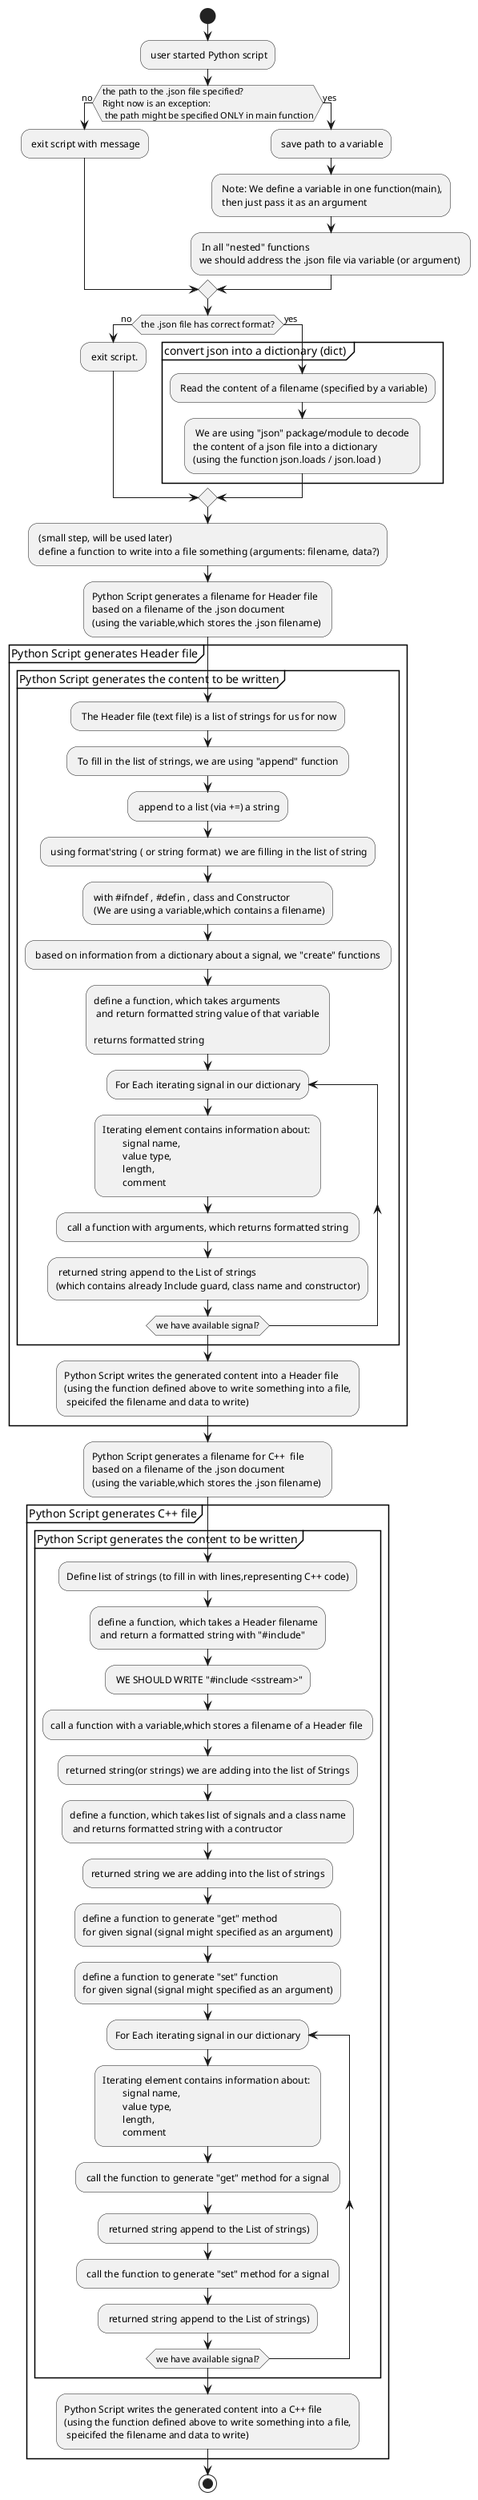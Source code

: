 @startuml "CAN_Messages_a_way_to_solve"

start

: user started Python script;

if (the path to the .json file specified?\nRight now is an exception:\n the path might be specified ONLY in main function) then(no)
    : exit script with message;
else (yes)
    : save path to a variable;
    : Note: We define a variable in one function(main),\n then just pass it as an argument;
    : In all "nested" functions \nwe should address the .json file via variable (or argument) ;
endif

if (the .json file has correct format?) then(no)
    : exit script.;
else (yes)
    partition "convert json into a dictionary (dict) " {
        : Read the content of a filename (specified by a variable);
        : We are using "json" package/module to decode \nthe content of a json file into a dictionary\n(using the function json.loads / json.load ) ;

    }
endif

: (small step, will be used later) \n define a function to write into a file something (arguments: filename, data?);



:Python Script generates a filename for Header file \nbased on a filename of the .json document\n(using the variable,which stores the .json filename) ;
partition "Python Script generates Header file" {

partition "Python Script generates the content to be written" {
    : The Header file (text file) is a list of strings for us for now;
    : To fill in the list of strings, we are using "append" function ;
    : append to a list (via +=) a string;

    : using format'string ( or string format)  we are filling in the list of string;
    : with #ifndef , #defin , class and Constructor \n (We are using a variable,which contains a filename);

    : based on information from a dictionary about a signal, we "create" functions ;
    :define a function, which takes arguments\n and return formatted string value of that variable \n\nreturns formatted string;
    repeat :For Each iterating signal in our dictionary;
        :Iterating element contains information about: \n\tsignal name,\n\tvalue type,\n\tlength,\n\tcomment;
        : call a function with arguments, which returns formatted string ;
        : returned string append to the List of strings\n(which contains already Include guard, class name and constructor); 

    repeat while (we have available signal?)
}
:Python Script writes the generated content into a Header file\n(using the function defined above to write something into a file,\n speicifed the filename and data to write);
}
:Python Script generates a filename for C++  file \nbased on a filename of the .json document\n(using the variable,which stores the .json filename) ;
partition "Python Script generates C++ file" {
partition "Python Script generates the content to be written" {
    :Define list of strings (to fill in with lines,representing C++ code);
    :define a function, which takes a Header filename\n and return a formatted string with "#include";
    : WE SHOULD WRITE "#include <sstream>";
    :call a function with a variable,which stores a filename of a Header file ;
    :returned string(or strings) we are adding into the list of Strings;

    :define a function, which takes list of signals and a class name\n and returns formatted string with a contructor;
    :returned string we are adding into the list of strings;

    :define a function to generate "get" method \nfor given signal (signal might specified as an argument);
    :define a function to generate "set" function \nfor given signal (signal might specified as an argument);
    
    repeat :For Each iterating signal in our dictionary;
        :Iterating element contains information about: \n\tsignal name,\n\tvalue type,\n\tlength,\n\tcomment;
        : call the function to generate "get" method for a signal ;
        : returned string append to the List of strings); 
        : call the function to generate "set" method for a signal ;
        : returned string append to the List of strings); 
    repeat while (we have available signal?)

}   
:Python Script writes the generated content into a C++ file\n(using the function defined above to write something into a file,\n speicifed the filename and data to write);

}

stop


@enduml